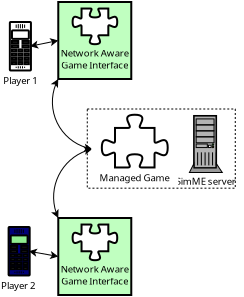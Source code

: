 <?xml version="1.0" encoding="UTF-8"?>
<dia:diagram xmlns:dia="http://www.lysator.liu.se/~alla/dia/">
  <dia:layer name="Hintergrund" visible="true">
    <dia:group>
      <dia:object type="Network - A Mobile Phone" version="0" id="O0">
        <dia:attribute name="obj_pos">
          <dia:point val="3.698,13.25"/>
        </dia:attribute>
        <dia:attribute name="obj_bb">
          <dia:rectangle val="3.648,13.2;4.718,15.724"/>
        </dia:attribute>
        <dia:attribute name="elem_corner">
          <dia:point val="3.698,13.25"/>
        </dia:attribute>
        <dia:attribute name="elem_width">
          <dia:real val="0.97"/>
        </dia:attribute>
        <dia:attribute name="elem_height">
          <dia:real val="2.424"/>
        </dia:attribute>
        <dia:attribute name="line_width">
          <dia:real val="0.1"/>
        </dia:attribute>
        <dia:attribute name="line_colour">
          <dia:color val="#000000"/>
        </dia:attribute>
        <dia:attribute name="fill_colour">
          <dia:color val="#ffffff"/>
        </dia:attribute>
        <dia:attribute name="show_background">
          <dia:boolean val="true"/>
        </dia:attribute>
        <dia:attribute name="line_style">
          <dia:enum val="0"/>
          <dia:real val="1"/>
        </dia:attribute>
        <dia:attribute name="flip_horizontal">
          <dia:boolean val="false"/>
        </dia:attribute>
        <dia:attribute name="flip_vertical">
          <dia:boolean val="false"/>
        </dia:attribute>
      </dia:object>
      <dia:object type="Standard - Text" version="0" id="O1">
        <dia:attribute name="obj_pos">
          <dia:point val="4.175,16.35"/>
        </dia:attribute>
        <dia:attribute name="obj_bb">
          <dia:rectangle val="3.4,15.85;4.95,16.6"/>
        </dia:attribute>
        <dia:attribute name="text">
          <dia:composite type="text">
            <dia:attribute name="string">
              <dia:string>#Player 2#</dia:string>
            </dia:attribute>
            <dia:attribute name="font">
              <dia:font family="luxi sans" style="0" name="Courier"/>
            </dia:attribute>
            <dia:attribute name="height">
              <dia:real val="0.6"/>
            </dia:attribute>
            <dia:attribute name="pos">
              <dia:point val="4.175,16.35"/>
            </dia:attribute>
            <dia:attribute name="color">
              <dia:color val="#000000"/>
            </dia:attribute>
            <dia:attribute name="alignment">
              <dia:enum val="1"/>
            </dia:attribute>
          </dia:composite>
        </dia:attribute>
      </dia:object>
    </dia:group>
    <dia:object type="Standard - Line" version="0" id="O2">
      <dia:attribute name="obj_pos">
        <dia:point val="4.668,14.462"/>
      </dia:attribute>
      <dia:attribute name="obj_bb">
        <dia:rectangle val="4.591,14.162;6.217,15.025"/>
      </dia:attribute>
      <dia:attribute name="conn_endpoints">
        <dia:point val="4.668,14.462"/>
        <dia:point val="6.14,14.725"/>
      </dia:attribute>
      <dia:attribute name="numcp">
        <dia:int val="1"/>
      </dia:attribute>
      <dia:attribute name="line_width">
        <dia:real val="0.05"/>
      </dia:attribute>
      <dia:attribute name="start_arrow">
        <dia:enum val="22"/>
      </dia:attribute>
      <dia:attribute name="start_arrow_length">
        <dia:real val="0.3"/>
      </dia:attribute>
      <dia:attribute name="start_arrow_width">
        <dia:real val="0.3"/>
      </dia:attribute>
      <dia:attribute name="end_arrow">
        <dia:enum val="22"/>
      </dia:attribute>
      <dia:attribute name="end_arrow_length">
        <dia:real val="0.3"/>
      </dia:attribute>
      <dia:attribute name="end_arrow_width">
        <dia:real val="0.3"/>
      </dia:attribute>
      <dia:connections>
        <dia:connection handle="0" to="O0" connection="5"/>
        <dia:connection handle="1" to="O12" connection="3"/>
      </dia:connections>
    </dia:object>
    <dia:group>
      <dia:object type="Network - A Mobile Phone" version="0" id="O3">
        <dia:attribute name="obj_pos">
          <dia:point val="3.761,3"/>
        </dia:attribute>
        <dia:attribute name="obj_bb">
          <dia:rectangle val="3.711,2.95;4.78,5.474"/>
        </dia:attribute>
        <dia:attribute name="elem_corner">
          <dia:point val="3.761,3"/>
        </dia:attribute>
        <dia:attribute name="elem_width">
          <dia:real val="0.97"/>
        </dia:attribute>
        <dia:attribute name="elem_height">
          <dia:real val="2.424"/>
        </dia:attribute>
        <dia:attribute name="line_width">
          <dia:real val="0.1"/>
        </dia:attribute>
        <dia:attribute name="line_colour">
          <dia:color val="#000000"/>
        </dia:attribute>
        <dia:attribute name="fill_colour">
          <dia:color val="#ffffff"/>
        </dia:attribute>
        <dia:attribute name="show_background">
          <dia:boolean val="false"/>
        </dia:attribute>
        <dia:attribute name="line_style">
          <dia:enum val="0"/>
          <dia:real val="1"/>
        </dia:attribute>
        <dia:attribute name="flip_horizontal">
          <dia:boolean val="false"/>
        </dia:attribute>
        <dia:attribute name="flip_vertical">
          <dia:boolean val="false"/>
        </dia:attribute>
      </dia:object>
      <dia:object type="Standard - Text" version="0" id="O4">
        <dia:attribute name="obj_pos">
          <dia:point val="4.237,6.1"/>
        </dia:attribute>
        <dia:attribute name="obj_bb">
          <dia:rectangle val="3.462,5.6;5.013,6.35"/>
        </dia:attribute>
        <dia:attribute name="text">
          <dia:composite type="text">
            <dia:attribute name="string">
              <dia:string>#Player 1#</dia:string>
            </dia:attribute>
            <dia:attribute name="font">
              <dia:font family="luxi sans" style="0" name="Courier"/>
            </dia:attribute>
            <dia:attribute name="height">
              <dia:real val="0.6"/>
            </dia:attribute>
            <dia:attribute name="pos">
              <dia:point val="4.237,6.1"/>
            </dia:attribute>
            <dia:attribute name="color">
              <dia:color val="#000000"/>
            </dia:attribute>
            <dia:attribute name="alignment">
              <dia:enum val="1"/>
            </dia:attribute>
          </dia:composite>
        </dia:attribute>
      </dia:object>
    </dia:group>
    <dia:object type="Standard - Line" version="0" id="O5">
      <dia:attribute name="obj_pos">
        <dia:point val="4.73,4.212"/>
      </dia:attribute>
      <dia:attribute name="obj_bb">
        <dia:rectangle val="4.646,3.626;6.224,4.511"/>
      </dia:attribute>
      <dia:attribute name="conn_endpoints">
        <dia:point val="4.73,4.212"/>
        <dia:point val="6.14,3.925"/>
      </dia:attribute>
      <dia:attribute name="numcp">
        <dia:int val="1"/>
      </dia:attribute>
      <dia:attribute name="line_width">
        <dia:real val="0.05"/>
      </dia:attribute>
      <dia:attribute name="start_arrow">
        <dia:enum val="22"/>
      </dia:attribute>
      <dia:attribute name="start_arrow_length">
        <dia:real val="0.3"/>
      </dia:attribute>
      <dia:attribute name="start_arrow_width">
        <dia:real val="0.3"/>
      </dia:attribute>
      <dia:attribute name="end_arrow">
        <dia:enum val="22"/>
      </dia:attribute>
      <dia:attribute name="end_arrow_length">
        <dia:real val="0.3"/>
      </dia:attribute>
      <dia:attribute name="end_arrow_width">
        <dia:real val="0.3"/>
      </dia:attribute>
      <dia:connections>
        <dia:connection handle="0" to="O3" connection="5"/>
        <dia:connection handle="1" to="O6" connection="3"/>
      </dia:connections>
    </dia:object>
    <dia:group>
      <dia:object type="Standard - Box" version="0" id="O6">
        <dia:attribute name="obj_pos">
          <dia:point val="6.14,2"/>
        </dia:attribute>
        <dia:attribute name="obj_bb">
          <dia:rectangle val="6.09,1.95;9.84,5.9"/>
        </dia:attribute>
        <dia:attribute name="elem_corner">
          <dia:point val="6.14,2"/>
        </dia:attribute>
        <dia:attribute name="elem_width">
          <dia:real val="3.65"/>
        </dia:attribute>
        <dia:attribute name="elem_height">
          <dia:real val="3.85"/>
        </dia:attribute>
        <dia:attribute name="inner_color">
          <dia:color val="#c0ffc0"/>
        </dia:attribute>
        <dia:attribute name="show_background">
          <dia:boolean val="true"/>
        </dia:attribute>
      </dia:object>
      <dia:group>
        <dia:object type="Jigsaw - part_iooo" version="0" id="O7">
          <dia:attribute name="obj_pos">
            <dia:point val="6.857,2.325"/>
          </dia:attribute>
          <dia:attribute name="obj_bb">
            <dia:rectangle val="6.807,2.275;9.139,4.16"/>
          </dia:attribute>
          <dia:attribute name="elem_corner">
            <dia:point val="6.857,2.325"/>
          </dia:attribute>
          <dia:attribute name="elem_width">
            <dia:real val="2.231"/>
          </dia:attribute>
          <dia:attribute name="elem_height">
            <dia:real val="1.785"/>
          </dia:attribute>
          <dia:attribute name="line_width">
            <dia:real val="0.1"/>
          </dia:attribute>
          <dia:attribute name="line_colour">
            <dia:color val="#000000"/>
          </dia:attribute>
          <dia:attribute name="fill_colour">
            <dia:color val="#ffffff"/>
          </dia:attribute>
          <dia:attribute name="show_background">
            <dia:boolean val="true"/>
          </dia:attribute>
          <dia:attribute name="line_style">
            <dia:enum val="0"/>
            <dia:real val="1"/>
          </dia:attribute>
          <dia:attribute name="flip_horizontal">
            <dia:boolean val="false"/>
          </dia:attribute>
          <dia:attribute name="flip_vertical">
            <dia:boolean val="false"/>
          </dia:attribute>
        </dia:object>
        <dia:object type="Standard - Text" version="0" id="O8">
          <dia:attribute name="obj_pos">
            <dia:point val="7.965,4.725"/>
          </dia:attribute>
          <dia:attribute name="obj_bb">
            <dia:rectangle val="6.415,4.225;9.515,5.575"/>
          </dia:attribute>
          <dia:attribute name="text">
            <dia:composite type="text">
              <dia:attribute name="string">
                <dia:string>#Network Aware
Game Interface#</dia:string>
              </dia:attribute>
              <dia:attribute name="font">
                <dia:font family="luxi sans" style="0" name="Courier"/>
              </dia:attribute>
              <dia:attribute name="height">
                <dia:real val="0.6"/>
              </dia:attribute>
              <dia:attribute name="pos">
                <dia:point val="7.965,4.725"/>
              </dia:attribute>
              <dia:attribute name="color">
                <dia:color val="#000000"/>
              </dia:attribute>
              <dia:attribute name="alignment">
                <dia:enum val="1"/>
              </dia:attribute>
            </dia:composite>
          </dia:attribute>
        </dia:object>
      </dia:group>
    </dia:group>
    <dia:object type="Standard - Box" version="0" id="O9">
      <dia:attribute name="obj_pos">
        <dia:point val="7.59,7.35"/>
      </dia:attribute>
      <dia:attribute name="obj_bb">
        <dia:rectangle val="7.565,7.325;15.015,11.334"/>
      </dia:attribute>
      <dia:attribute name="elem_corner">
        <dia:point val="7.59,7.35"/>
      </dia:attribute>
      <dia:attribute name="elem_width">
        <dia:real val="7.4"/>
      </dia:attribute>
      <dia:attribute name="elem_height">
        <dia:real val="3.959"/>
      </dia:attribute>
      <dia:attribute name="border_width">
        <dia:real val="0.05"/>
      </dia:attribute>
      <dia:attribute name="show_background">
        <dia:boolean val="true"/>
      </dia:attribute>
      <dia:attribute name="line_style">
        <dia:enum val="4"/>
      </dia:attribute>
    </dia:object>
    <dia:object type="Standard - Arc" version="0" id="O10">
      <dia:attribute name="obj_pos">
        <dia:point val="6.14,12.8"/>
      </dia:attribute>
      <dia:attribute name="obj_bb">
        <dia:rectangle val="5.882,9.195;8.12,12.955"/>
      </dia:attribute>
      <dia:attribute name="conn_endpoints">
        <dia:point val="6.14,12.8"/>
        <dia:point val="7.84,9.35"/>
      </dia:attribute>
      <dia:attribute name="curve_distance">
        <dia:real val="-0.924"/>
      </dia:attribute>
      <dia:attribute name="line_width">
        <dia:real val="0.05"/>
      </dia:attribute>
      <dia:attribute name="start_arrow">
        <dia:enum val="22"/>
      </dia:attribute>
      <dia:attribute name="start_arrow_length">
        <dia:real val="0.3"/>
      </dia:attribute>
      <dia:attribute name="start_arrow_width">
        <dia:real val="0.3"/>
      </dia:attribute>
      <dia:attribute name="end_arrow">
        <dia:enum val="22"/>
      </dia:attribute>
      <dia:attribute name="end_arrow_length">
        <dia:real val="0.3"/>
      </dia:attribute>
      <dia:attribute name="end_arrow_width">
        <dia:real val="0.3"/>
      </dia:attribute>
      <dia:connections>
        <dia:connection handle="0" to="O12" connection="0"/>
        <dia:connection handle="1" to="O16" connection="3"/>
      </dia:connections>
    </dia:object>
    <dia:object type="Standard - Arc" version="0" id="O11">
      <dia:attribute name="obj_pos">
        <dia:point val="6.14,5.85"/>
      </dia:attribute>
      <dia:attribute name="obj_bb">
        <dia:rectangle val="5.82,5.696;8.121,9.504"/>
      </dia:attribute>
      <dia:attribute name="conn_endpoints">
        <dia:point val="6.14,5.85"/>
        <dia:point val="7.84,9.35"/>
      </dia:attribute>
      <dia:attribute name="curve_distance">
        <dia:real val="1.006"/>
      </dia:attribute>
      <dia:attribute name="line_width">
        <dia:real val="0.05"/>
      </dia:attribute>
      <dia:attribute name="start_arrow">
        <dia:enum val="22"/>
      </dia:attribute>
      <dia:attribute name="start_arrow_length">
        <dia:real val="0.3"/>
      </dia:attribute>
      <dia:attribute name="start_arrow_width">
        <dia:real val="0.3"/>
      </dia:attribute>
      <dia:attribute name="end_arrow">
        <dia:enum val="22"/>
      </dia:attribute>
      <dia:attribute name="end_arrow_length">
        <dia:real val="0.3"/>
      </dia:attribute>
      <dia:attribute name="end_arrow_width">
        <dia:real val="0.3"/>
      </dia:attribute>
      <dia:connections>
        <dia:connection handle="0" to="O6" connection="5"/>
        <dia:connection handle="1" to="O16" connection="3"/>
      </dia:connections>
    </dia:object>
    <dia:group>
      <dia:object type="Standard - Box" version="0" id="O12">
        <dia:attribute name="obj_pos">
          <dia:point val="6.14,12.8"/>
        </dia:attribute>
        <dia:attribute name="obj_bb">
          <dia:rectangle val="6.09,12.75;9.84,16.7"/>
        </dia:attribute>
        <dia:attribute name="elem_corner">
          <dia:point val="6.14,12.8"/>
        </dia:attribute>
        <dia:attribute name="elem_width">
          <dia:real val="3.65"/>
        </dia:attribute>
        <dia:attribute name="elem_height">
          <dia:real val="3.85"/>
        </dia:attribute>
        <dia:attribute name="inner_color">
          <dia:color val="#c0ffc0"/>
        </dia:attribute>
        <dia:attribute name="show_background">
          <dia:boolean val="true"/>
        </dia:attribute>
      </dia:object>
      <dia:group>
        <dia:object type="Jigsaw - part_iooo" version="0" id="O13">
          <dia:attribute name="obj_pos">
            <dia:point val="6.857,13.125"/>
          </dia:attribute>
          <dia:attribute name="obj_bb">
            <dia:rectangle val="6.807,13.075;9.139,14.96"/>
          </dia:attribute>
          <dia:attribute name="elem_corner">
            <dia:point val="6.857,13.125"/>
          </dia:attribute>
          <dia:attribute name="elem_width">
            <dia:real val="2.231"/>
          </dia:attribute>
          <dia:attribute name="elem_height">
            <dia:real val="1.785"/>
          </dia:attribute>
          <dia:attribute name="line_width">
            <dia:real val="0.1"/>
          </dia:attribute>
          <dia:attribute name="line_colour">
            <dia:color val="#000000"/>
          </dia:attribute>
          <dia:attribute name="fill_colour">
            <dia:color val="#ffffff"/>
          </dia:attribute>
          <dia:attribute name="show_background">
            <dia:boolean val="true"/>
          </dia:attribute>
          <dia:attribute name="line_style">
            <dia:enum val="0"/>
            <dia:real val="1"/>
          </dia:attribute>
          <dia:attribute name="flip_horizontal">
            <dia:boolean val="false"/>
          </dia:attribute>
          <dia:attribute name="flip_vertical">
            <dia:boolean val="false"/>
          </dia:attribute>
        </dia:object>
        <dia:object type="Standard - Text" version="0" id="O14">
          <dia:attribute name="obj_pos">
            <dia:point val="7.965,15.525"/>
          </dia:attribute>
          <dia:attribute name="obj_bb">
            <dia:rectangle val="6.415,15.025;9.515,16.375"/>
          </dia:attribute>
          <dia:attribute name="text">
            <dia:composite type="text">
              <dia:attribute name="string">
                <dia:string>#Network Aware
Game Interface#</dia:string>
              </dia:attribute>
              <dia:attribute name="font">
                <dia:font family="luxi sans" style="0" name="Courier"/>
              </dia:attribute>
              <dia:attribute name="height">
                <dia:real val="0.6"/>
              </dia:attribute>
              <dia:attribute name="pos">
                <dia:point val="7.965,15.525"/>
              </dia:attribute>
              <dia:attribute name="color">
                <dia:color val="#000000"/>
              </dia:attribute>
              <dia:attribute name="alignment">
                <dia:enum val="1"/>
              </dia:attribute>
            </dia:composite>
          </dia:attribute>
        </dia:object>
      </dia:group>
    </dia:group>
    <dia:group>
      <dia:object type="Network - General Computer (Tower)" version="0" id="O15">
        <dia:attribute name="obj_pos">
          <dia:point val="12.697,7.689"/>
        </dia:attribute>
        <dia:attribute name="obj_bb">
          <dia:rectangle val="12.168,7.649;14.868,11.349"/>
        </dia:attribute>
        <dia:attribute name="elem_corner">
          <dia:point val="12.697,7.689"/>
        </dia:attribute>
        <dia:attribute name="elem_width">
          <dia:real val="1.642"/>
        </dia:attribute>
        <dia:attribute name="elem_height">
          <dia:real val="2.835"/>
        </dia:attribute>
        <dia:attribute name="line_width">
          <dia:real val="0.1"/>
        </dia:attribute>
        <dia:attribute name="line_colour">
          <dia:color val="#000000"/>
        </dia:attribute>
        <dia:attribute name="fill_colour">
          <dia:color val="#ffffff"/>
        </dia:attribute>
        <dia:attribute name="show_background">
          <dia:boolean val="true"/>
        </dia:attribute>
        <dia:attribute name="line_style">
          <dia:enum val="0"/>
          <dia:real val="1"/>
        </dia:attribute>
        <dia:attribute name="text">
          <dia:composite type="text">
            <dia:attribute name="string">
              <dia:string>#SimME server#</dia:string>
            </dia:attribute>
            <dia:attribute name="font">
              <dia:font family="luxi sans" style="0" name="Courier"/>
            </dia:attribute>
            <dia:attribute name="height">
              <dia:real val="0.6"/>
            </dia:attribute>
            <dia:attribute name="pos">
              <dia:point val="13.518,11.099"/>
            </dia:attribute>
            <dia:attribute name="color">
              <dia:color val="#000000"/>
            </dia:attribute>
            <dia:attribute name="alignment">
              <dia:enum val="1"/>
            </dia:attribute>
          </dia:composite>
        </dia:attribute>
        <dia:attribute name="flip_horizontal">
          <dia:boolean val="false"/>
        </dia:attribute>
        <dia:attribute name="flip_vertical">
          <dia:boolean val="false"/>
        </dia:attribute>
      </dia:object>
      <dia:group>
        <dia:object type="Standard - Box" version="0" id="O16">
          <dia:attribute name="obj_pos">
            <dia:point val="7.84,7.6"/>
          </dia:attribute>
          <dia:attribute name="obj_bb">
            <dia:rectangle val="7.79,7.55;12.14,11.15"/>
          </dia:attribute>
          <dia:attribute name="elem_corner">
            <dia:point val="7.84,7.6"/>
          </dia:attribute>
          <dia:attribute name="elem_width">
            <dia:real val="4.25"/>
          </dia:attribute>
          <dia:attribute name="elem_height">
            <dia:real val="3.5"/>
          </dia:attribute>
          <dia:attribute name="border_color">
            <dia:color val="#ffffff"/>
          </dia:attribute>
          <dia:attribute name="show_background">
            <dia:boolean val="true"/>
          </dia:attribute>
        </dia:object>
        <dia:group>
          <dia:object type="Jigsaw - part_iooo" version="0" id="O17">
            <dia:attribute name="obj_pos">
              <dia:point val="8.318,7.637"/>
            </dia:attribute>
            <dia:attribute name="obj_bb">
              <dia:rectangle val="8.268,7.587;11.662,10.322"/>
            </dia:attribute>
            <dia:attribute name="elem_corner">
              <dia:point val="8.318,7.637"/>
            </dia:attribute>
            <dia:attribute name="elem_width">
              <dia:real val="3.293"/>
            </dia:attribute>
            <dia:attribute name="elem_height">
              <dia:real val="2.635"/>
            </dia:attribute>
            <dia:attribute name="line_width">
              <dia:real val="0.1"/>
            </dia:attribute>
            <dia:attribute name="line_colour">
              <dia:color val="#000000"/>
            </dia:attribute>
            <dia:attribute name="fill_colour">
              <dia:color val="#ffffff"/>
            </dia:attribute>
            <dia:attribute name="show_background">
              <dia:boolean val="true"/>
            </dia:attribute>
            <dia:attribute name="line_style">
              <dia:enum val="0"/>
              <dia:real val="1"/>
            </dia:attribute>
            <dia:attribute name="flip_horizontal">
              <dia:boolean val="false"/>
            </dia:attribute>
            <dia:attribute name="flip_vertical">
              <dia:boolean val="true"/>
            </dia:attribute>
          </dia:object>
          <dia:object type="Standard - Text" version="0" id="O18">
            <dia:attribute name="obj_pos">
              <dia:point val="9.954,10.967"/>
            </dia:attribute>
            <dia:attribute name="obj_bb">
              <dia:rectangle val="8.329,10.467;11.579,11.217"/>
            </dia:attribute>
            <dia:attribute name="text">
              <dia:composite type="text">
                <dia:attribute name="string">
                  <dia:string>#Managed Game#</dia:string>
                </dia:attribute>
                <dia:attribute name="font">
                  <dia:font family="luxi sans" style="0" name="Courier"/>
                </dia:attribute>
                <dia:attribute name="height">
                  <dia:real val="0.6"/>
                </dia:attribute>
                <dia:attribute name="pos">
                  <dia:point val="9.954,10.967"/>
                </dia:attribute>
                <dia:attribute name="color">
                  <dia:color val="#000000"/>
                </dia:attribute>
                <dia:attribute name="alignment">
                  <dia:enum val="1"/>
                </dia:attribute>
              </dia:composite>
            </dia:attribute>
          </dia:object>
        </dia:group>
      </dia:group>
    </dia:group>
  </dia:layer>
</dia:diagram>
